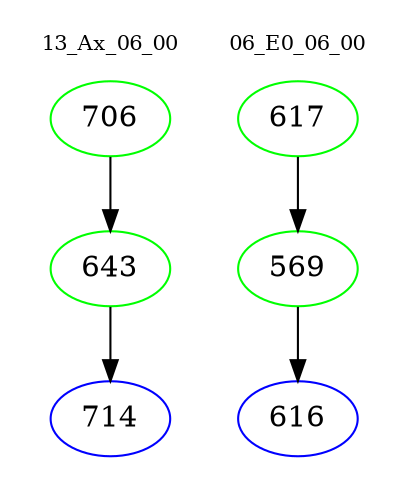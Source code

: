 digraph{
subgraph cluster_0 {
color = white
label = "13_Ax_06_00";
fontsize=10;
T0_706 [label="706", color="green"]
T0_706 -> T0_643 [color="black"]
T0_643 [label="643", color="green"]
T0_643 -> T0_714 [color="black"]
T0_714 [label="714", color="blue"]
}
subgraph cluster_1 {
color = white
label = "06_E0_06_00";
fontsize=10;
T1_617 [label="617", color="green"]
T1_617 -> T1_569 [color="black"]
T1_569 [label="569", color="green"]
T1_569 -> T1_616 [color="black"]
T1_616 [label="616", color="blue"]
}
}
